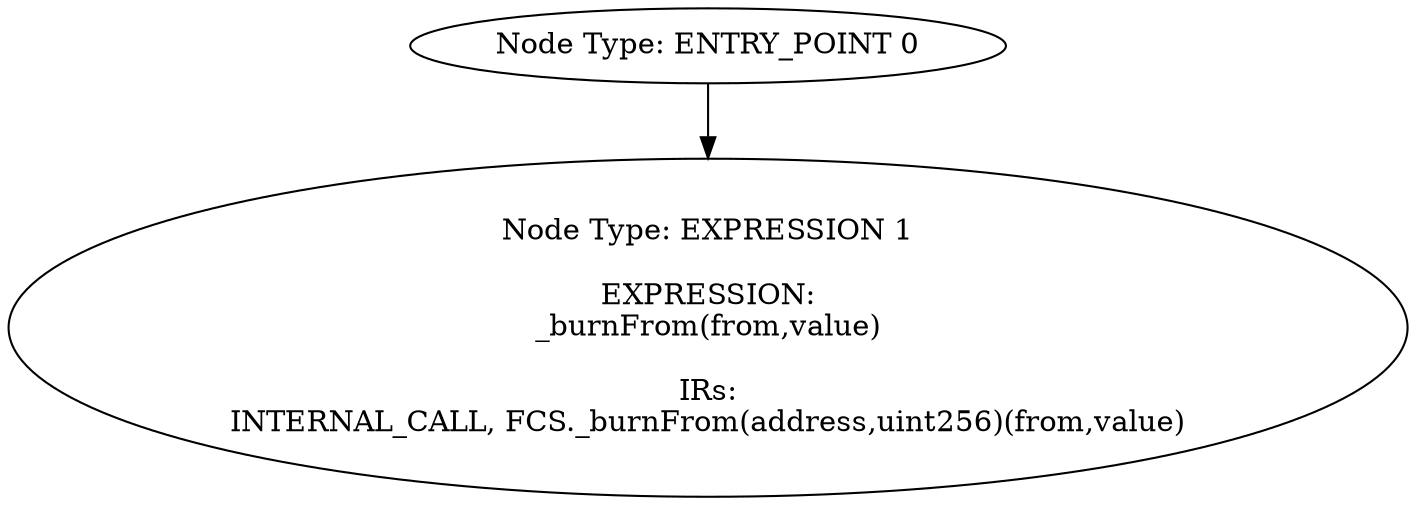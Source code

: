 digraph{
0[label="Node Type: ENTRY_POINT 0
"];
0->1;
1[label="Node Type: EXPRESSION 1

EXPRESSION:
_burnFrom(from,value)

IRs:
INTERNAL_CALL, FCS._burnFrom(address,uint256)(from,value)"];
}
